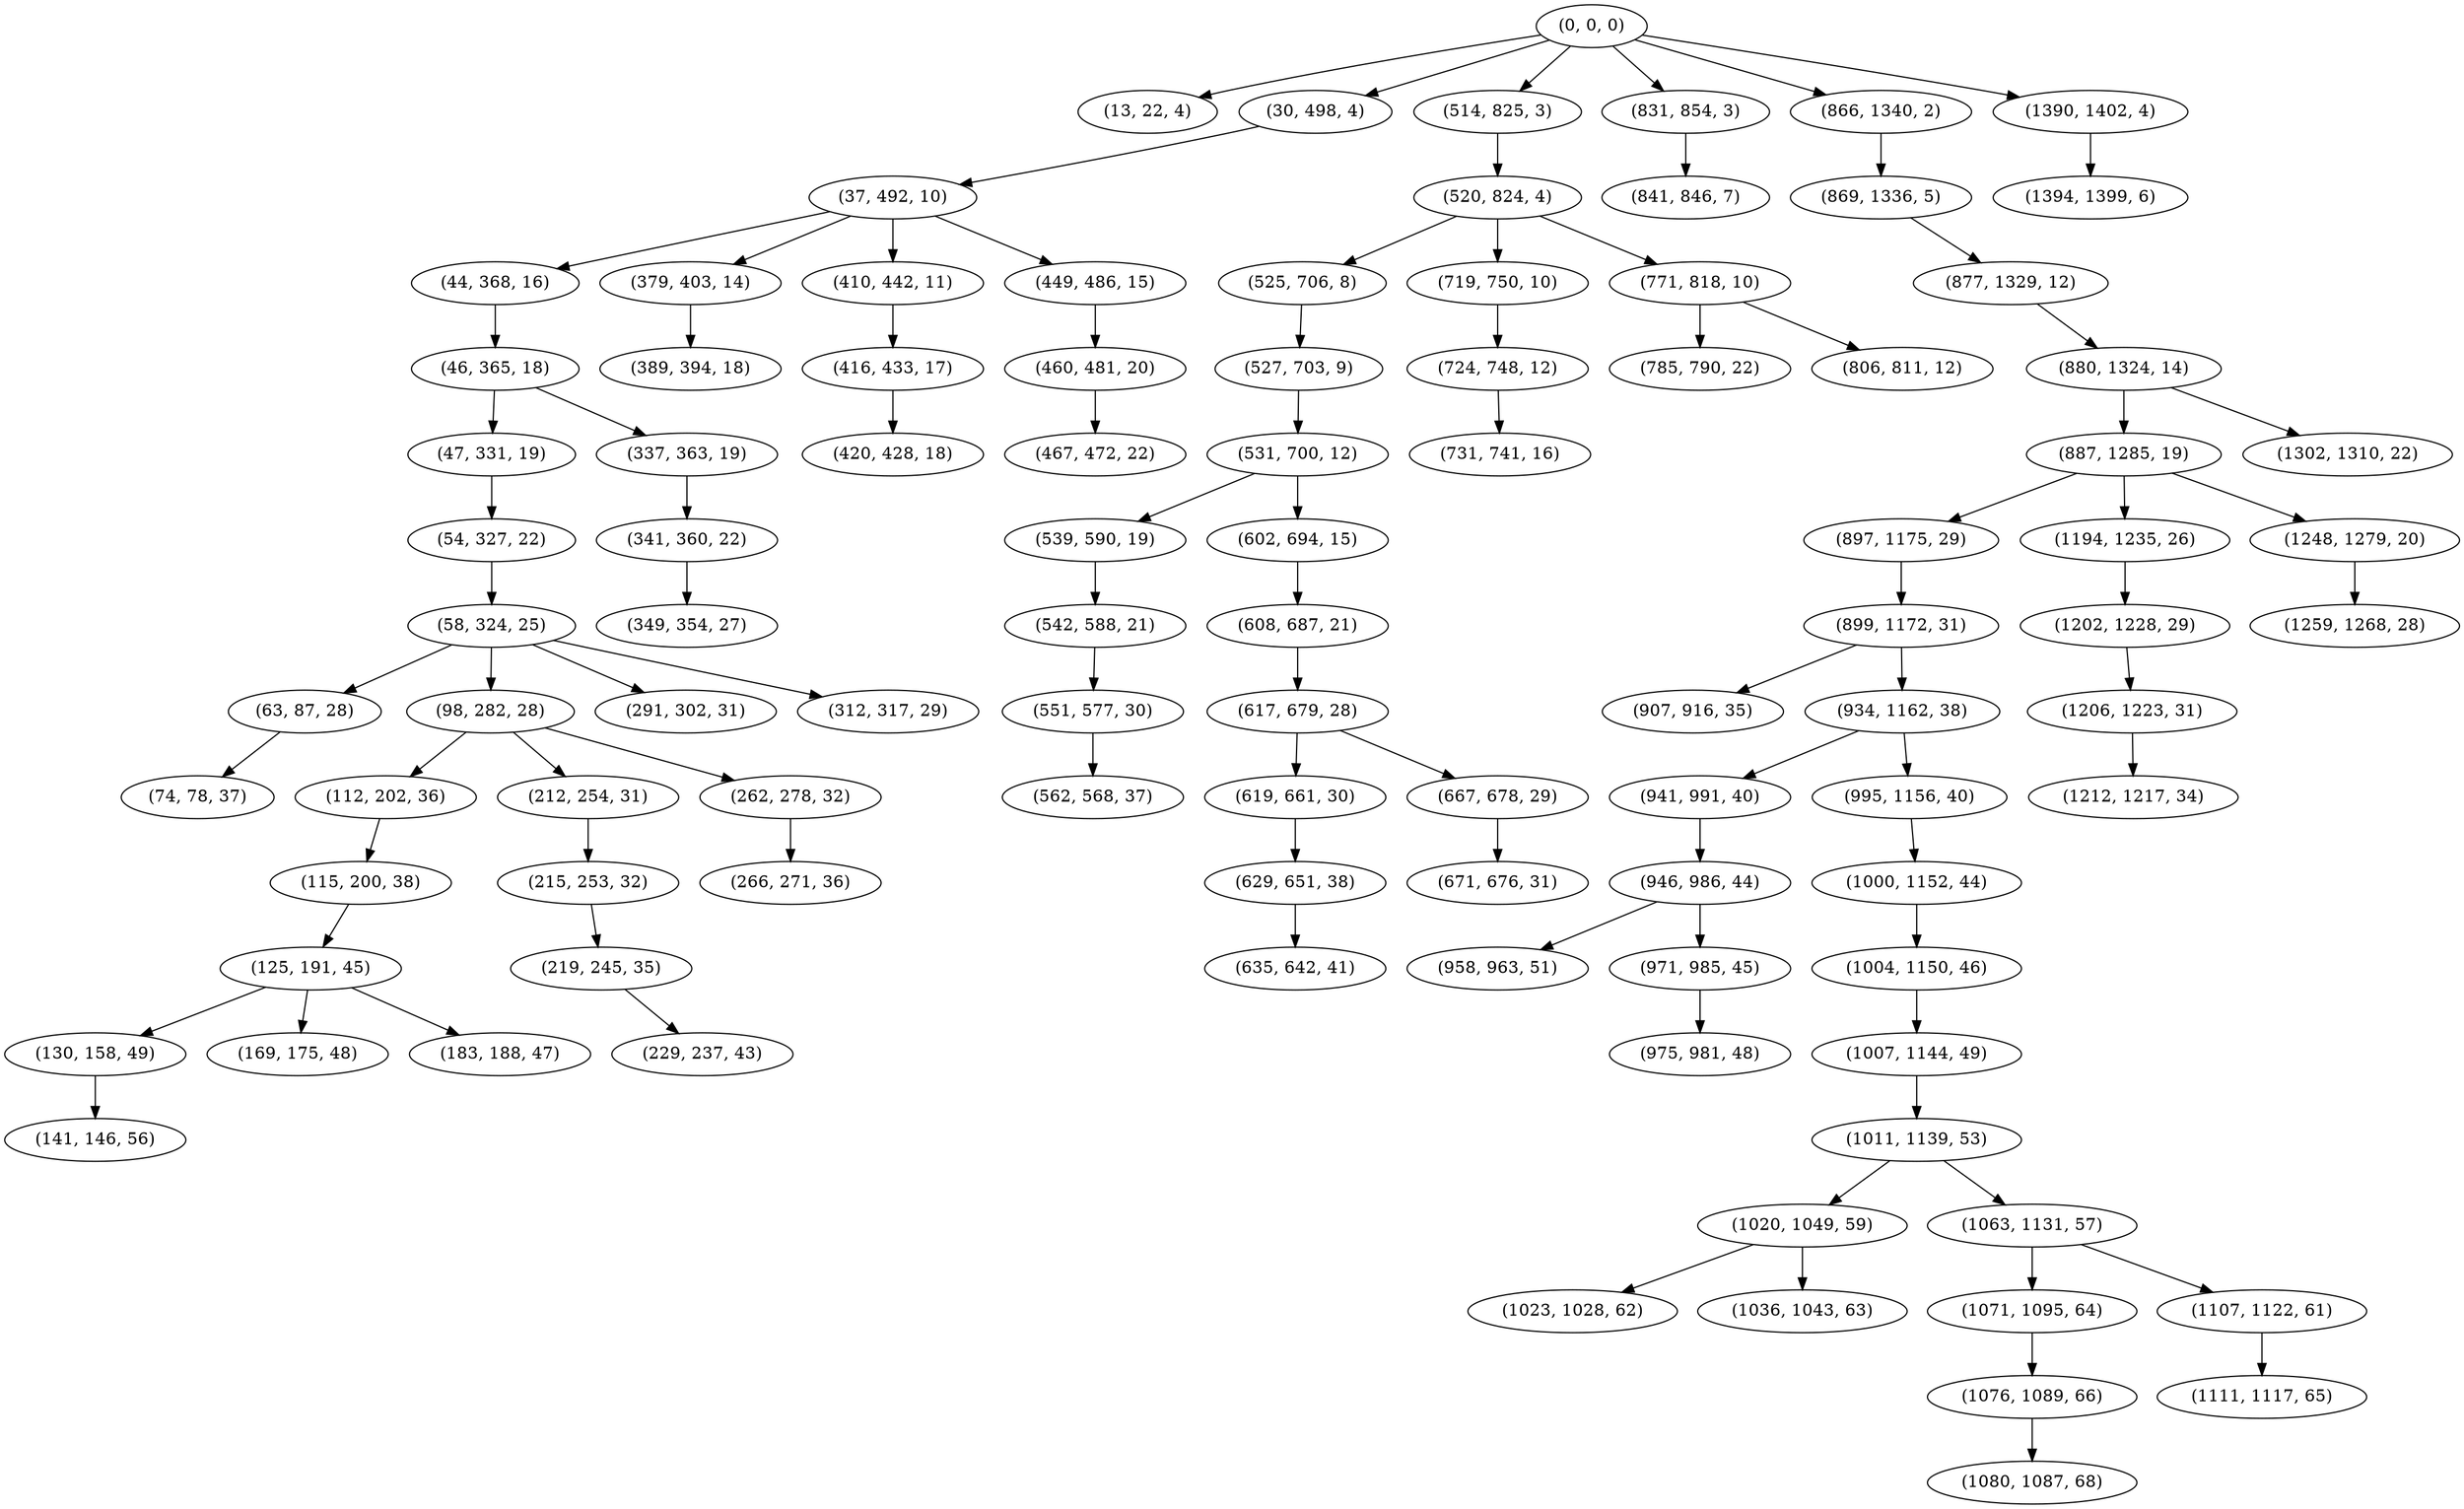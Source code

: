 digraph tree {
    "(0, 0, 0)";
    "(13, 22, 4)";
    "(30, 498, 4)";
    "(37, 492, 10)";
    "(44, 368, 16)";
    "(46, 365, 18)";
    "(47, 331, 19)";
    "(54, 327, 22)";
    "(58, 324, 25)";
    "(63, 87, 28)";
    "(74, 78, 37)";
    "(98, 282, 28)";
    "(112, 202, 36)";
    "(115, 200, 38)";
    "(125, 191, 45)";
    "(130, 158, 49)";
    "(141, 146, 56)";
    "(169, 175, 48)";
    "(183, 188, 47)";
    "(212, 254, 31)";
    "(215, 253, 32)";
    "(219, 245, 35)";
    "(229, 237, 43)";
    "(262, 278, 32)";
    "(266, 271, 36)";
    "(291, 302, 31)";
    "(312, 317, 29)";
    "(337, 363, 19)";
    "(341, 360, 22)";
    "(349, 354, 27)";
    "(379, 403, 14)";
    "(389, 394, 18)";
    "(410, 442, 11)";
    "(416, 433, 17)";
    "(420, 428, 18)";
    "(449, 486, 15)";
    "(460, 481, 20)";
    "(467, 472, 22)";
    "(514, 825, 3)";
    "(520, 824, 4)";
    "(525, 706, 8)";
    "(527, 703, 9)";
    "(531, 700, 12)";
    "(539, 590, 19)";
    "(542, 588, 21)";
    "(551, 577, 30)";
    "(562, 568, 37)";
    "(602, 694, 15)";
    "(608, 687, 21)";
    "(617, 679, 28)";
    "(619, 661, 30)";
    "(629, 651, 38)";
    "(635, 642, 41)";
    "(667, 678, 29)";
    "(671, 676, 31)";
    "(719, 750, 10)";
    "(724, 748, 12)";
    "(731, 741, 16)";
    "(771, 818, 10)";
    "(785, 790, 22)";
    "(806, 811, 12)";
    "(831, 854, 3)";
    "(841, 846, 7)";
    "(866, 1340, 2)";
    "(869, 1336, 5)";
    "(877, 1329, 12)";
    "(880, 1324, 14)";
    "(887, 1285, 19)";
    "(897, 1175, 29)";
    "(899, 1172, 31)";
    "(907, 916, 35)";
    "(934, 1162, 38)";
    "(941, 991, 40)";
    "(946, 986, 44)";
    "(958, 963, 51)";
    "(971, 985, 45)";
    "(975, 981, 48)";
    "(995, 1156, 40)";
    "(1000, 1152, 44)";
    "(1004, 1150, 46)";
    "(1007, 1144, 49)";
    "(1011, 1139, 53)";
    "(1020, 1049, 59)";
    "(1023, 1028, 62)";
    "(1036, 1043, 63)";
    "(1063, 1131, 57)";
    "(1071, 1095, 64)";
    "(1076, 1089, 66)";
    "(1080, 1087, 68)";
    "(1107, 1122, 61)";
    "(1111, 1117, 65)";
    "(1194, 1235, 26)";
    "(1202, 1228, 29)";
    "(1206, 1223, 31)";
    "(1212, 1217, 34)";
    "(1248, 1279, 20)";
    "(1259, 1268, 28)";
    "(1302, 1310, 22)";
    "(1390, 1402, 4)";
    "(1394, 1399, 6)";
    "(0, 0, 0)" -> "(13, 22, 4)";
    "(0, 0, 0)" -> "(30, 498, 4)";
    "(0, 0, 0)" -> "(514, 825, 3)";
    "(0, 0, 0)" -> "(831, 854, 3)";
    "(0, 0, 0)" -> "(866, 1340, 2)";
    "(0, 0, 0)" -> "(1390, 1402, 4)";
    "(30, 498, 4)" -> "(37, 492, 10)";
    "(37, 492, 10)" -> "(44, 368, 16)";
    "(37, 492, 10)" -> "(379, 403, 14)";
    "(37, 492, 10)" -> "(410, 442, 11)";
    "(37, 492, 10)" -> "(449, 486, 15)";
    "(44, 368, 16)" -> "(46, 365, 18)";
    "(46, 365, 18)" -> "(47, 331, 19)";
    "(46, 365, 18)" -> "(337, 363, 19)";
    "(47, 331, 19)" -> "(54, 327, 22)";
    "(54, 327, 22)" -> "(58, 324, 25)";
    "(58, 324, 25)" -> "(63, 87, 28)";
    "(58, 324, 25)" -> "(98, 282, 28)";
    "(58, 324, 25)" -> "(291, 302, 31)";
    "(58, 324, 25)" -> "(312, 317, 29)";
    "(63, 87, 28)" -> "(74, 78, 37)";
    "(98, 282, 28)" -> "(112, 202, 36)";
    "(98, 282, 28)" -> "(212, 254, 31)";
    "(98, 282, 28)" -> "(262, 278, 32)";
    "(112, 202, 36)" -> "(115, 200, 38)";
    "(115, 200, 38)" -> "(125, 191, 45)";
    "(125, 191, 45)" -> "(130, 158, 49)";
    "(125, 191, 45)" -> "(169, 175, 48)";
    "(125, 191, 45)" -> "(183, 188, 47)";
    "(130, 158, 49)" -> "(141, 146, 56)";
    "(212, 254, 31)" -> "(215, 253, 32)";
    "(215, 253, 32)" -> "(219, 245, 35)";
    "(219, 245, 35)" -> "(229, 237, 43)";
    "(262, 278, 32)" -> "(266, 271, 36)";
    "(337, 363, 19)" -> "(341, 360, 22)";
    "(341, 360, 22)" -> "(349, 354, 27)";
    "(379, 403, 14)" -> "(389, 394, 18)";
    "(410, 442, 11)" -> "(416, 433, 17)";
    "(416, 433, 17)" -> "(420, 428, 18)";
    "(449, 486, 15)" -> "(460, 481, 20)";
    "(460, 481, 20)" -> "(467, 472, 22)";
    "(514, 825, 3)" -> "(520, 824, 4)";
    "(520, 824, 4)" -> "(525, 706, 8)";
    "(520, 824, 4)" -> "(719, 750, 10)";
    "(520, 824, 4)" -> "(771, 818, 10)";
    "(525, 706, 8)" -> "(527, 703, 9)";
    "(527, 703, 9)" -> "(531, 700, 12)";
    "(531, 700, 12)" -> "(539, 590, 19)";
    "(531, 700, 12)" -> "(602, 694, 15)";
    "(539, 590, 19)" -> "(542, 588, 21)";
    "(542, 588, 21)" -> "(551, 577, 30)";
    "(551, 577, 30)" -> "(562, 568, 37)";
    "(602, 694, 15)" -> "(608, 687, 21)";
    "(608, 687, 21)" -> "(617, 679, 28)";
    "(617, 679, 28)" -> "(619, 661, 30)";
    "(617, 679, 28)" -> "(667, 678, 29)";
    "(619, 661, 30)" -> "(629, 651, 38)";
    "(629, 651, 38)" -> "(635, 642, 41)";
    "(667, 678, 29)" -> "(671, 676, 31)";
    "(719, 750, 10)" -> "(724, 748, 12)";
    "(724, 748, 12)" -> "(731, 741, 16)";
    "(771, 818, 10)" -> "(785, 790, 22)";
    "(771, 818, 10)" -> "(806, 811, 12)";
    "(831, 854, 3)" -> "(841, 846, 7)";
    "(866, 1340, 2)" -> "(869, 1336, 5)";
    "(869, 1336, 5)" -> "(877, 1329, 12)";
    "(877, 1329, 12)" -> "(880, 1324, 14)";
    "(880, 1324, 14)" -> "(887, 1285, 19)";
    "(880, 1324, 14)" -> "(1302, 1310, 22)";
    "(887, 1285, 19)" -> "(897, 1175, 29)";
    "(887, 1285, 19)" -> "(1194, 1235, 26)";
    "(887, 1285, 19)" -> "(1248, 1279, 20)";
    "(897, 1175, 29)" -> "(899, 1172, 31)";
    "(899, 1172, 31)" -> "(907, 916, 35)";
    "(899, 1172, 31)" -> "(934, 1162, 38)";
    "(934, 1162, 38)" -> "(941, 991, 40)";
    "(934, 1162, 38)" -> "(995, 1156, 40)";
    "(941, 991, 40)" -> "(946, 986, 44)";
    "(946, 986, 44)" -> "(958, 963, 51)";
    "(946, 986, 44)" -> "(971, 985, 45)";
    "(971, 985, 45)" -> "(975, 981, 48)";
    "(995, 1156, 40)" -> "(1000, 1152, 44)";
    "(1000, 1152, 44)" -> "(1004, 1150, 46)";
    "(1004, 1150, 46)" -> "(1007, 1144, 49)";
    "(1007, 1144, 49)" -> "(1011, 1139, 53)";
    "(1011, 1139, 53)" -> "(1020, 1049, 59)";
    "(1011, 1139, 53)" -> "(1063, 1131, 57)";
    "(1020, 1049, 59)" -> "(1023, 1028, 62)";
    "(1020, 1049, 59)" -> "(1036, 1043, 63)";
    "(1063, 1131, 57)" -> "(1071, 1095, 64)";
    "(1063, 1131, 57)" -> "(1107, 1122, 61)";
    "(1071, 1095, 64)" -> "(1076, 1089, 66)";
    "(1076, 1089, 66)" -> "(1080, 1087, 68)";
    "(1107, 1122, 61)" -> "(1111, 1117, 65)";
    "(1194, 1235, 26)" -> "(1202, 1228, 29)";
    "(1202, 1228, 29)" -> "(1206, 1223, 31)";
    "(1206, 1223, 31)" -> "(1212, 1217, 34)";
    "(1248, 1279, 20)" -> "(1259, 1268, 28)";
    "(1390, 1402, 4)" -> "(1394, 1399, 6)";
}
